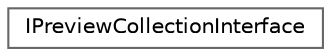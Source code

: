 digraph "Graphical Class Hierarchy"
{
 // INTERACTIVE_SVG=YES
 // LATEX_PDF_SIZE
  bgcolor="transparent";
  edge [fontname=Helvetica,fontsize=10,labelfontname=Helvetica,labelfontsize=10];
  node [fontname=Helvetica,fontsize=10,shape=box,height=0.2,width=0.4];
  rankdir="LR";
  Node0 [id="Node000000",label="IPreviewCollectionInterface",height=0.2,width=0.4,color="grey40", fillcolor="white", style="filled",URL="$db/dc2/classIPreviewCollectionInterface.html",tooltip="Preview Collection options."];
}

